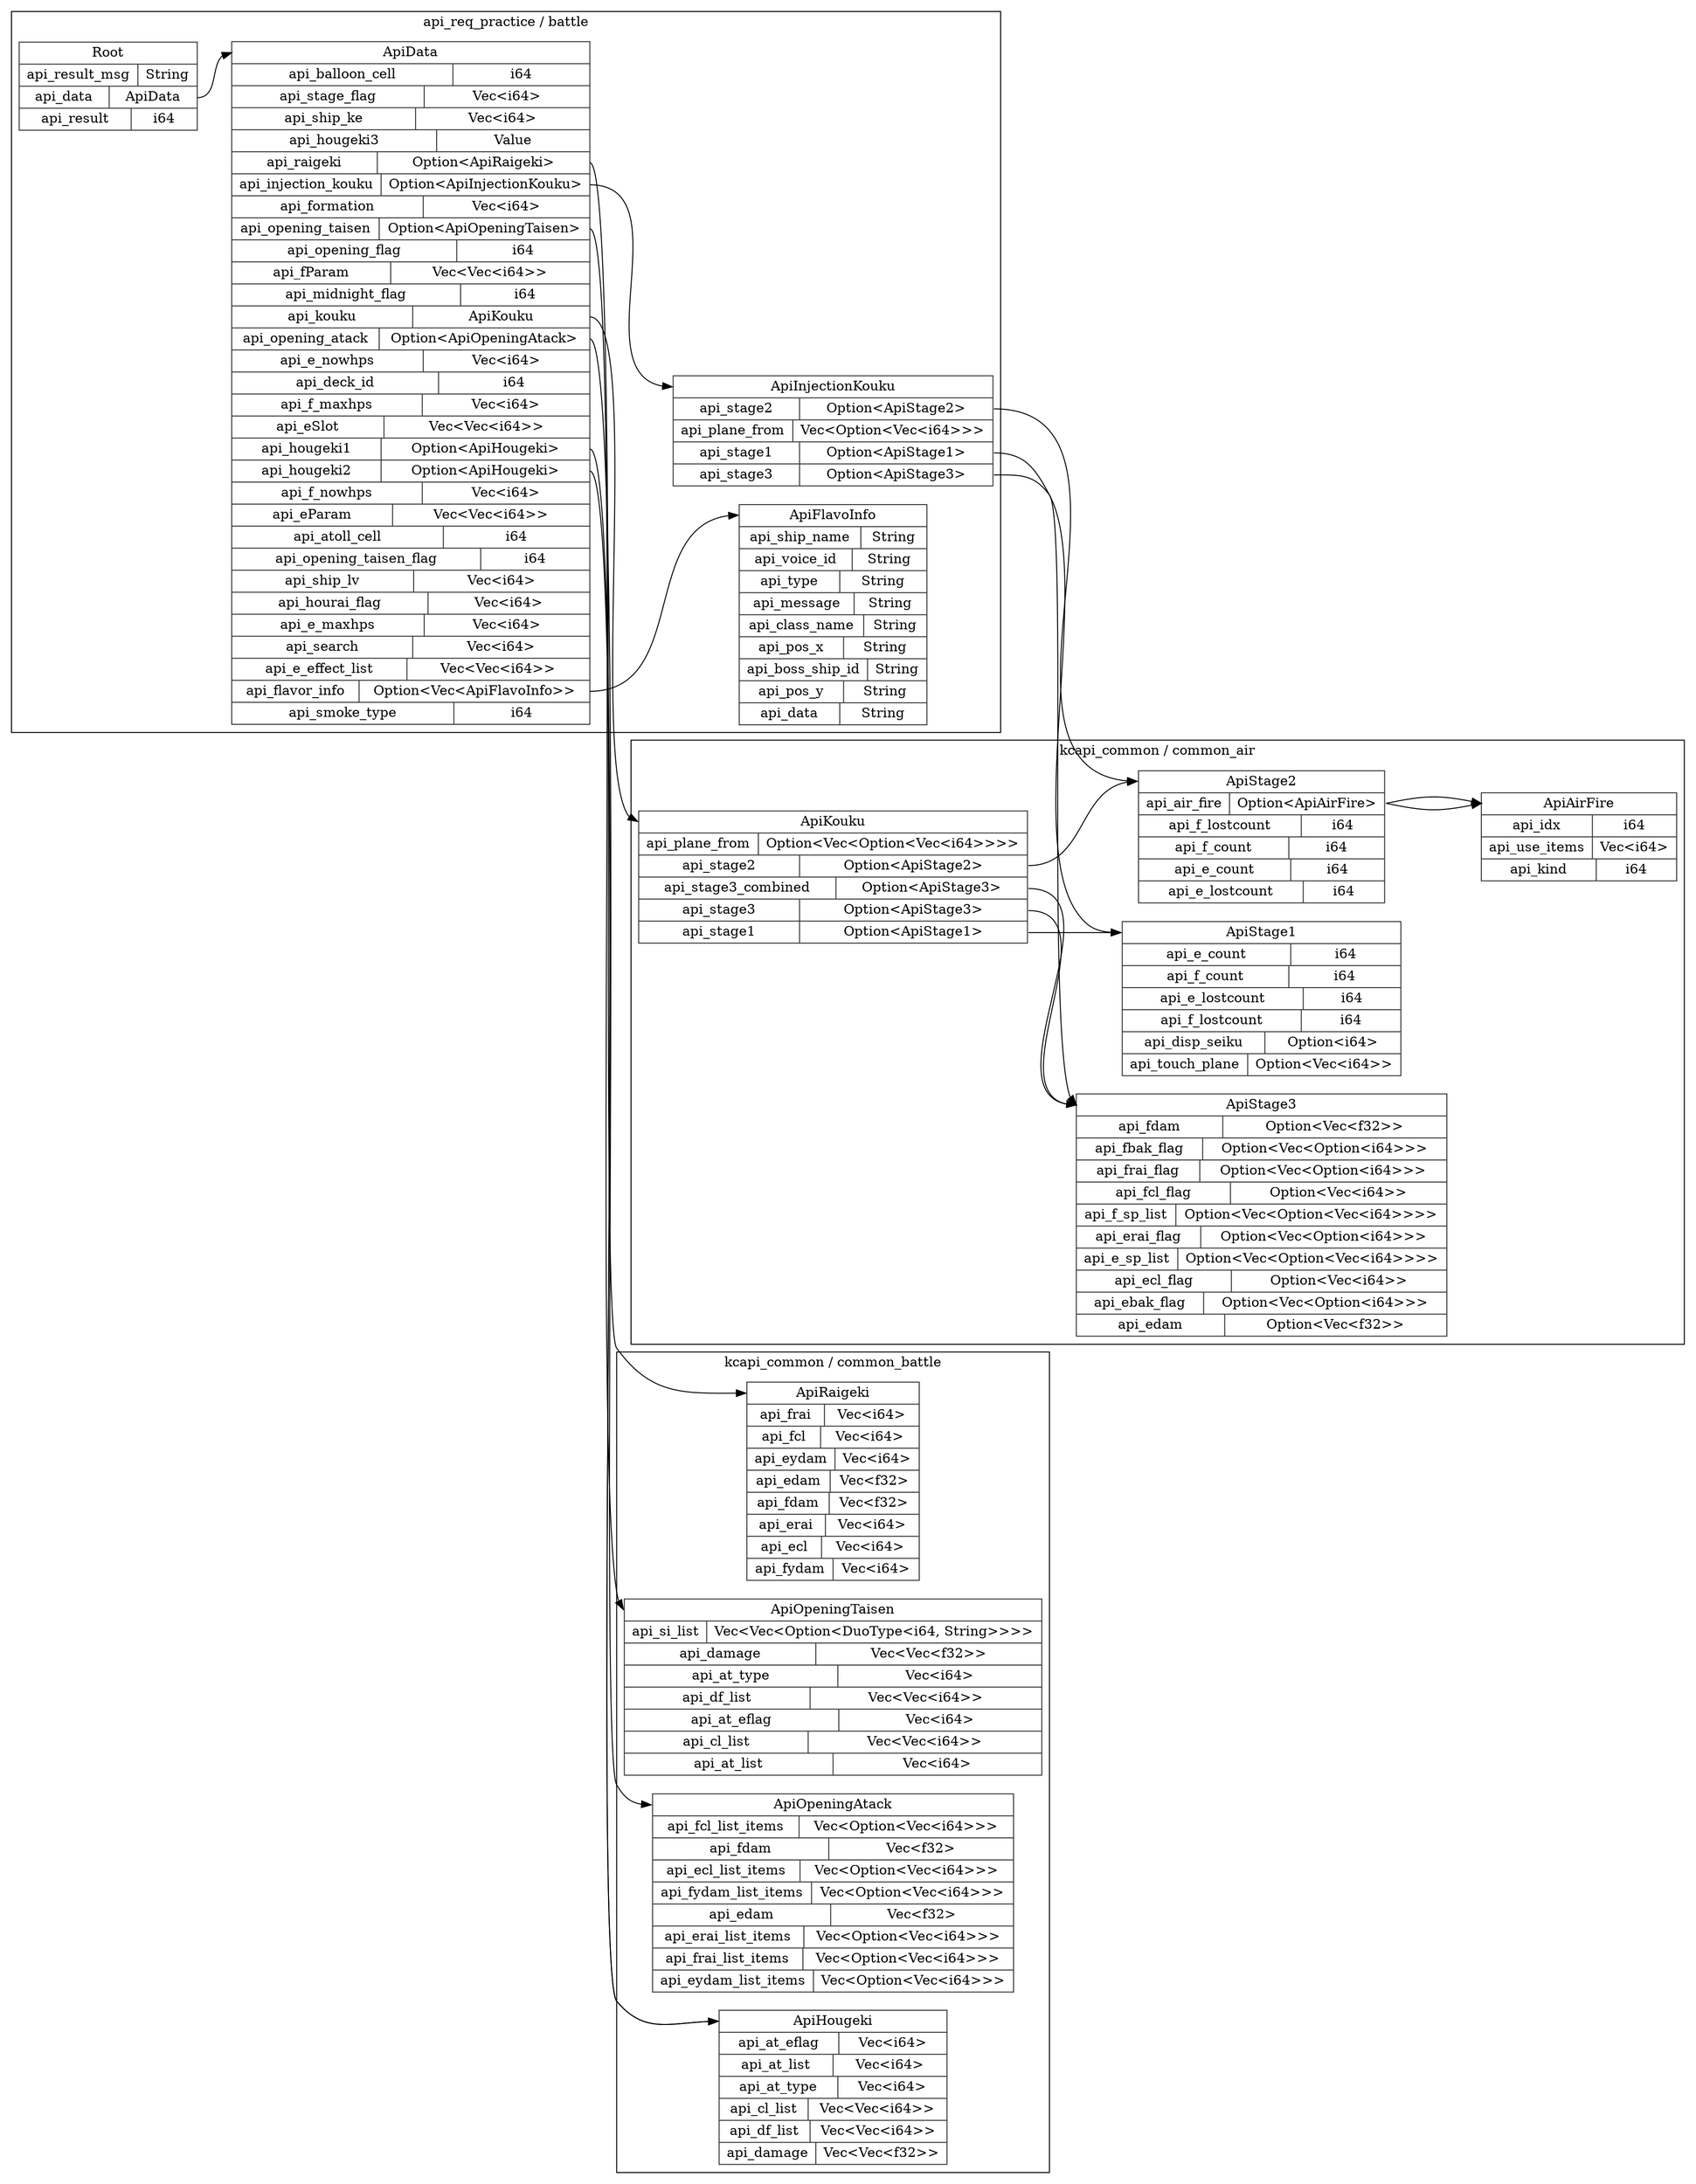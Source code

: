 digraph {
  rankdir=LR;
  subgraph cluster_0 {
    label="api_req_practice / battle";
    node [style="filled", color=white, style="solid", color=gray20];
    api_req_practice__battle__Root [label="<Root> Root  | { api_result_msg | <api_result_msg> String } | { api_data | <api_data> ApiData } | { api_result | <api_result> i64 }", shape=record];
    api_req_practice__battle__ApiData;
    api_req_practice__battle__Root:api_data:e -> api_req_practice__battle__ApiData:ApiData:w;
    api_req_practice__battle__ApiFlavoInfo [label="<ApiFlavoInfo> ApiFlavoInfo  | { api_ship_name | <api_ship_name> String } | { api_voice_id | <api_voice_id> String } | { api_type | <api_type> String } | { api_message | <api_message> String } | { api_class_name | <api_class_name> String } | { api_pos_x | <api_pos_x> String } | { api_boss_ship_id | <api_boss_ship_id> String } | { api_pos_y | <api_pos_y> String } | { api_data | <api_data> String }", shape=record];
    api_req_practice__battle__ApiData [label="<ApiData> ApiData  | { api_balloon_cell | <api_balloon_cell> i64 } | { api_stage_flag | <api_stage_flag> Vec\<i64\> } | { api_ship_ke | <api_ship_ke> Vec\<i64\> } | { api_hougeki3 | <api_hougeki3> Value } | { api_raigeki | <api_raigeki> Option\<ApiRaigeki\> } | { api_injection_kouku | <api_injection_kouku> Option\<ApiInjectionKouku\> } | { api_formation | <api_formation> Vec\<i64\> } | { api_opening_taisen | <api_opening_taisen> Option\<ApiOpeningTaisen\> } | { api_opening_flag | <api_opening_flag> i64 } | { api_fParam | <api_fParam> Vec\<Vec\<i64\>\> } | { api_midnight_flag | <api_midnight_flag> i64 } | { api_kouku | <api_kouku> ApiKouku } | { api_opening_atack | <api_opening_atack> Option\<ApiOpeningAtack\> } | { api_e_nowhps | <api_e_nowhps> Vec\<i64\> } | { api_deck_id | <api_deck_id> i64 } | { api_f_maxhps | <api_f_maxhps> Vec\<i64\> } | { api_eSlot | <api_eSlot> Vec\<Vec\<i64\>\> } | { api_hougeki1 | <api_hougeki1> Option\<ApiHougeki\> } | { api_hougeki2 | <api_hougeki2> Option\<ApiHougeki\> } | { api_f_nowhps | <api_f_nowhps> Vec\<i64\> } | { api_eParam | <api_eParam> Vec\<Vec\<i64\>\> } | { api_atoll_cell | <api_atoll_cell> i64 } | { api_opening_taisen_flag | <api_opening_taisen_flag> i64 } | { api_ship_lv | <api_ship_lv> Vec\<i64\> } | { api_hourai_flag | <api_hourai_flag> Vec\<i64\> } | { api_e_maxhps | <api_e_maxhps> Vec\<i64\> } | { api_search | <api_search> Vec\<i64\> } | { api_e_effect_list | <api_e_effect_list> Vec\<Vec\<i64\>\> } | { api_flavor_info | <api_flavor_info> Option\<Vec\<ApiFlavoInfo\>\> } | { api_smoke_type | <api_smoke_type> i64 }", shape=record];
    api_req_practice__battle__ApiInjectionKouku;
    api_req_practice__battle__ApiData:api_injection_kouku:e -> api_req_practice__battle__ApiInjectionKouku:ApiInjectionKouku:w;
    api_req_practice__battle__ApiData:api_flavor_info:e -> api_req_practice__battle__ApiFlavoInfo:ApiFlavoInfo:w;
    api_req_practice__battle__ApiInjectionKouku [label="<ApiInjectionKouku> ApiInjectionKouku  | { api_stage2 | <api_stage2> Option\<ApiStage2\> } | { api_plane_from | <api_plane_from> Vec\<Option\<Vec\<i64\>\>\> } | { api_stage1 | <api_stage1> Option\<ApiStage1\> } | { api_stage3 | <api_stage3> Option\<ApiStage3\> }", shape=record];
  }
  subgraph cluster_1 {
    label="kcapi_common / common_air";
    node [style="filled", color=white, style="solid", color=gray20];
    kcapi_common__common_air__ApiKouku [label="<ApiKouku> ApiKouku  | { api_plane_from | <api_plane_from> Option\<Vec\<Option\<Vec\<i64\>\>\>\> } | { api_stage2 | <api_stage2> Option\<ApiStage2\> } | { api_stage3_combined | <api_stage3_combined> Option\<ApiStage3\> } | { api_stage3 | <api_stage3> Option\<ApiStage3\> } | { api_stage1 | <api_stage1> Option\<ApiStage1\> }", shape=record];
    kcapi_common__common_air__ApiStage2;
    kcapi_common__common_air__ApiKouku:api_stage2:e -> kcapi_common__common_air__ApiStage2:ApiStage2:w;
    kcapi_common__common_air__ApiStage3;
    kcapi_common__common_air__ApiKouku:api_stage3_combined:e -> kcapi_common__common_air__ApiStage3:ApiStage3:w;
    kcapi_common__common_air__ApiStage3;
    kcapi_common__common_air__ApiKouku:api_stage3:e -> kcapi_common__common_air__ApiStage3:ApiStage3:w;
    kcapi_common__common_air__ApiStage1;
    kcapi_common__common_air__ApiKouku:api_stage1:e -> kcapi_common__common_air__ApiStage1:ApiStage1:w;
    kcapi_common__common_air__ApiStage2 [label="<ApiStage2> ApiStage2  | { api_air_fire | <api_air_fire> Option\<ApiAirFire\> } | { api_f_lostcount | <api_f_lostcount> i64 } | { api_f_count | <api_f_count> i64 } | { api_e_count | <api_e_count> i64 } | { api_e_lostcount | <api_e_lostcount> i64 }", shape=record];
    kcapi_common__common_air__ApiAirFire;
    kcapi_common__common_air__ApiStage2:api_air_fire:e -> kcapi_common__common_air__ApiAirFire:ApiAirFire:w;
    kcapi_common__common_air__ApiStage1 [label="<ApiStage1> ApiStage1  | { api_e_count | <api_e_count> i64 } | { api_f_count | <api_f_count> i64 } | { api_e_lostcount | <api_e_lostcount> i64 } | { api_f_lostcount | <api_f_lostcount> i64 } | { api_disp_seiku | <api_disp_seiku> Option\<i64\> } | { api_touch_plane | <api_touch_plane> Option\<Vec\<i64\>\> }", shape=record];
    kcapi_common__common_air__ApiStage3 [label="<ApiStage3> ApiStage3  | { api_fdam | <api_fdam> Option\<Vec\<f32\>\> } | { api_fbak_flag | <api_fbak_flag> Option\<Vec\<Option\<i64\>\>\> } | { api_frai_flag | <api_frai_flag> Option\<Vec\<Option\<i64\>\>\> } | { api_fcl_flag | <api_fcl_flag> Option\<Vec\<i64\>\> } | { api_f_sp_list | <api_f_sp_list> Option\<Vec\<Option\<Vec\<i64\>\>\>\> } | { api_erai_flag | <api_erai_flag> Option\<Vec\<Option\<i64\>\>\> } | { api_e_sp_list | <api_e_sp_list> Option\<Vec\<Option\<Vec\<i64\>\>\>\> } | { api_ecl_flag | <api_ecl_flag> Option\<Vec\<i64\>\> } | { api_ebak_flag | <api_ebak_flag> Option\<Vec\<Option\<i64\>\>\> } | { api_edam | <api_edam> Option\<Vec\<f32\>\> }", shape=record];
    kcapi_common__common_air__ApiStage2 [label="<ApiStage2> ApiStage2  | { api_air_fire | <api_air_fire> Option\<ApiAirFire\> } | { api_f_lostcount | <api_f_lostcount> i64 } | { api_f_count | <api_f_count> i64 } | { api_e_count | <api_e_count> i64 } | { api_e_lostcount | <api_e_lostcount> i64 }", shape=record];
    kcapi_common__common_air__ApiAirFire;
    kcapi_common__common_air__ApiStage2:api_air_fire:e -> kcapi_common__common_air__ApiAirFire:ApiAirFire:w;
    kcapi_common__common_air__ApiStage3 [label="<ApiStage3> ApiStage3  | { api_fdam | <api_fdam> Option\<Vec\<f32\>\> } | { api_fbak_flag | <api_fbak_flag> Option\<Vec\<Option\<i64\>\>\> } | { api_frai_flag | <api_frai_flag> Option\<Vec\<Option\<i64\>\>\> } | { api_fcl_flag | <api_fcl_flag> Option\<Vec\<i64\>\> } | { api_f_sp_list | <api_f_sp_list> Option\<Vec\<Option\<Vec\<i64\>\>\>\> } | { api_erai_flag | <api_erai_flag> Option\<Vec\<Option\<i64\>\>\> } | { api_e_sp_list | <api_e_sp_list> Option\<Vec\<Option\<Vec\<i64\>\>\>\> } | { api_ecl_flag | <api_ecl_flag> Option\<Vec\<i64\>\> } | { api_ebak_flag | <api_ebak_flag> Option\<Vec\<Option\<i64\>\>\> } | { api_edam | <api_edam> Option\<Vec\<f32\>\> }", shape=record];
    kcapi_common__common_air__ApiStage3 [label="<ApiStage3> ApiStage3  | { api_fdam | <api_fdam> Option\<Vec\<f32\>\> } | { api_fbak_flag | <api_fbak_flag> Option\<Vec\<Option\<i64\>\>\> } | { api_frai_flag | <api_frai_flag> Option\<Vec\<Option\<i64\>\>\> } | { api_fcl_flag | <api_fcl_flag> Option\<Vec\<i64\>\> } | { api_f_sp_list | <api_f_sp_list> Option\<Vec\<Option\<Vec\<i64\>\>\>\> } | { api_erai_flag | <api_erai_flag> Option\<Vec\<Option\<i64\>\>\> } | { api_e_sp_list | <api_e_sp_list> Option\<Vec\<Option\<Vec\<i64\>\>\>\> } | { api_ecl_flag | <api_ecl_flag> Option\<Vec\<i64\>\> } | { api_ebak_flag | <api_ebak_flag> Option\<Vec\<Option\<i64\>\>\> } | { api_edam | <api_edam> Option\<Vec\<f32\>\> }", shape=record];
    kcapi_common__common_air__ApiStage1 [label="<ApiStage1> ApiStage1  | { api_e_count | <api_e_count> i64 } | { api_f_count | <api_f_count> i64 } | { api_e_lostcount | <api_e_lostcount> i64 } | { api_f_lostcount | <api_f_lostcount> i64 } | { api_disp_seiku | <api_disp_seiku> Option\<i64\> } | { api_touch_plane | <api_touch_plane> Option\<Vec\<i64\>\> }", shape=record];
    kcapi_common__common_air__ApiAirFire [label="<ApiAirFire> ApiAirFire  | { api_idx | <api_idx> i64 } | { api_use_items | <api_use_items> Vec\<i64\> } | { api_kind | <api_kind> i64 }", shape=record];
    kcapi_common__common_air__ApiAirFire [label="<ApiAirFire> ApiAirFire  | { api_idx | <api_idx> i64 } | { api_use_items | <api_use_items> Vec\<i64\> } | { api_kind | <api_kind> i64 }", shape=record];
  }
  subgraph cluster_2 {
    label="kcapi_common / common_battle";
    node [style="filled", color=white, style="solid", color=gray20];
    kcapi_common__common_battle__ApiRaigeki [label="<ApiRaigeki> ApiRaigeki  | { api_frai | <api_frai> Vec\<i64\> } | { api_fcl | <api_fcl> Vec\<i64\> } | { api_eydam | <api_eydam> Vec\<i64\> } | { api_edam | <api_edam> Vec\<f32\> } | { api_fdam | <api_fdam> Vec\<f32\> } | { api_erai | <api_erai> Vec\<i64\> } | { api_ecl | <api_ecl> Vec\<i64\> } | { api_fydam | <api_fydam> Vec\<i64\> }", shape=record];
    kcapi_common__common_battle__ApiOpeningTaisen [label="<ApiOpeningTaisen> ApiOpeningTaisen  | { api_si_list | <api_si_list> Vec\<Vec\<Option\<DuoType\<i64, String\>\>\>\> } | { api_damage | <api_damage> Vec\<Vec\<f32\>\> } | { api_at_type | <api_at_type> Vec\<i64\> } | { api_df_list | <api_df_list> Vec\<Vec\<i64\>\> } | { api_at_eflag | <api_at_eflag> Vec\<i64\> } | { api_cl_list | <api_cl_list> Vec\<Vec\<i64\>\> } | { api_at_list | <api_at_list> Vec\<i64\> }", shape=record];
    kcapi_common__common_battle__ApiOpeningAtack [label="<ApiOpeningAtack> ApiOpeningAtack  | { api_fcl_list_items | <api_fcl_list_items> Vec\<Option\<Vec\<i64\>\>\> } | { api_fdam | <api_fdam> Vec\<f32\> } | { api_ecl_list_items | <api_ecl_list_items> Vec\<Option\<Vec\<i64\>\>\> } | { api_fydam_list_items | <api_fydam_list_items> Vec\<Option\<Vec\<i64\>\>\> } | { api_edam | <api_edam> Vec\<f32\> } | { api_erai_list_items | <api_erai_list_items> Vec\<Option\<Vec\<i64\>\>\> } | { api_frai_list_items | <api_frai_list_items> Vec\<Option\<Vec\<i64\>\>\> } | { api_eydam_list_items | <api_eydam_list_items> Vec\<Option\<Vec\<i64\>\>\> }", shape=record];
    kcapi_common__common_battle__ApiHougeki [label="<ApiHougeki> ApiHougeki  | { api_at_eflag | <api_at_eflag> Vec\<i64\> } | { api_at_list | <api_at_list> Vec\<i64\> } | { api_at_type | <api_at_type> Vec\<i64\> } | { api_cl_list | <api_cl_list> Vec\<Vec\<i64\>\> } | { api_df_list | <api_df_list> Vec\<Vec\<i64\>\> } | { api_damage | <api_damage> Vec\<Vec\<f32\>\> }", shape=record];
    kcapi_common__common_battle__ApiHougeki [label="<ApiHougeki> ApiHougeki  | { api_at_eflag | <api_at_eflag> Vec\<i64\> } | { api_at_list | <api_at_list> Vec\<i64\> } | { api_at_type | <api_at_type> Vec\<i64\> } | { api_cl_list | <api_cl_list> Vec\<Vec\<i64\>\> } | { api_df_list | <api_df_list> Vec\<Vec\<i64\>\> } | { api_damage | <api_damage> Vec\<Vec\<f32\>\> }", shape=record];
  }
  api_req_practice__battle__ApiData:api_raigeki:e -> kcapi_common__common_battle__ApiRaigeki:ApiRaigeki:w;
  api_req_practice__battle__ApiData:api_opening_taisen:e -> kcapi_common__common_battle__ApiOpeningTaisen:ApiOpeningTaisen:w;
  api_req_practice__battle__ApiData:api_kouku:e -> kcapi_common__common_air__ApiKouku:ApiKouku:w;
  api_req_practice__battle__ApiData:api_opening_atack:e -> kcapi_common__common_battle__ApiOpeningAtack:ApiOpeningAtack:w;
  api_req_practice__battle__ApiData:api_hougeki1:e -> kcapi_common__common_battle__ApiHougeki:ApiHougeki:w;
  api_req_practice__battle__ApiData:api_hougeki2:e -> kcapi_common__common_battle__ApiHougeki:ApiHougeki:w;
  api_req_practice__battle__ApiInjectionKouku:api_stage2:e -> kcapi_common__common_air__ApiStage2:ApiStage2:w;
  api_req_practice__battle__ApiInjectionKouku:api_stage1:e -> kcapi_common__common_air__ApiStage1:ApiStage1:w;
  api_req_practice__battle__ApiInjectionKouku:api_stage3:e -> kcapi_common__common_air__ApiStage3:ApiStage3:w;
}
